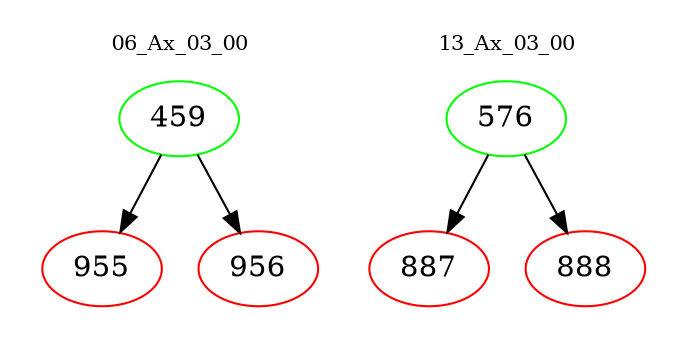 digraph{
subgraph cluster_0 {
color = white
label = "06_Ax_03_00";
fontsize=10;
T0_459 [label="459", color="green"]
T0_459 -> T0_955 [color="black"]
T0_955 [label="955", color="red"]
T0_459 -> T0_956 [color="black"]
T0_956 [label="956", color="red"]
}
subgraph cluster_1 {
color = white
label = "13_Ax_03_00";
fontsize=10;
T1_576 [label="576", color="green"]
T1_576 -> T1_887 [color="black"]
T1_887 [label="887", color="red"]
T1_576 -> T1_888 [color="black"]
T1_888 [label="888", color="red"]
}
}
